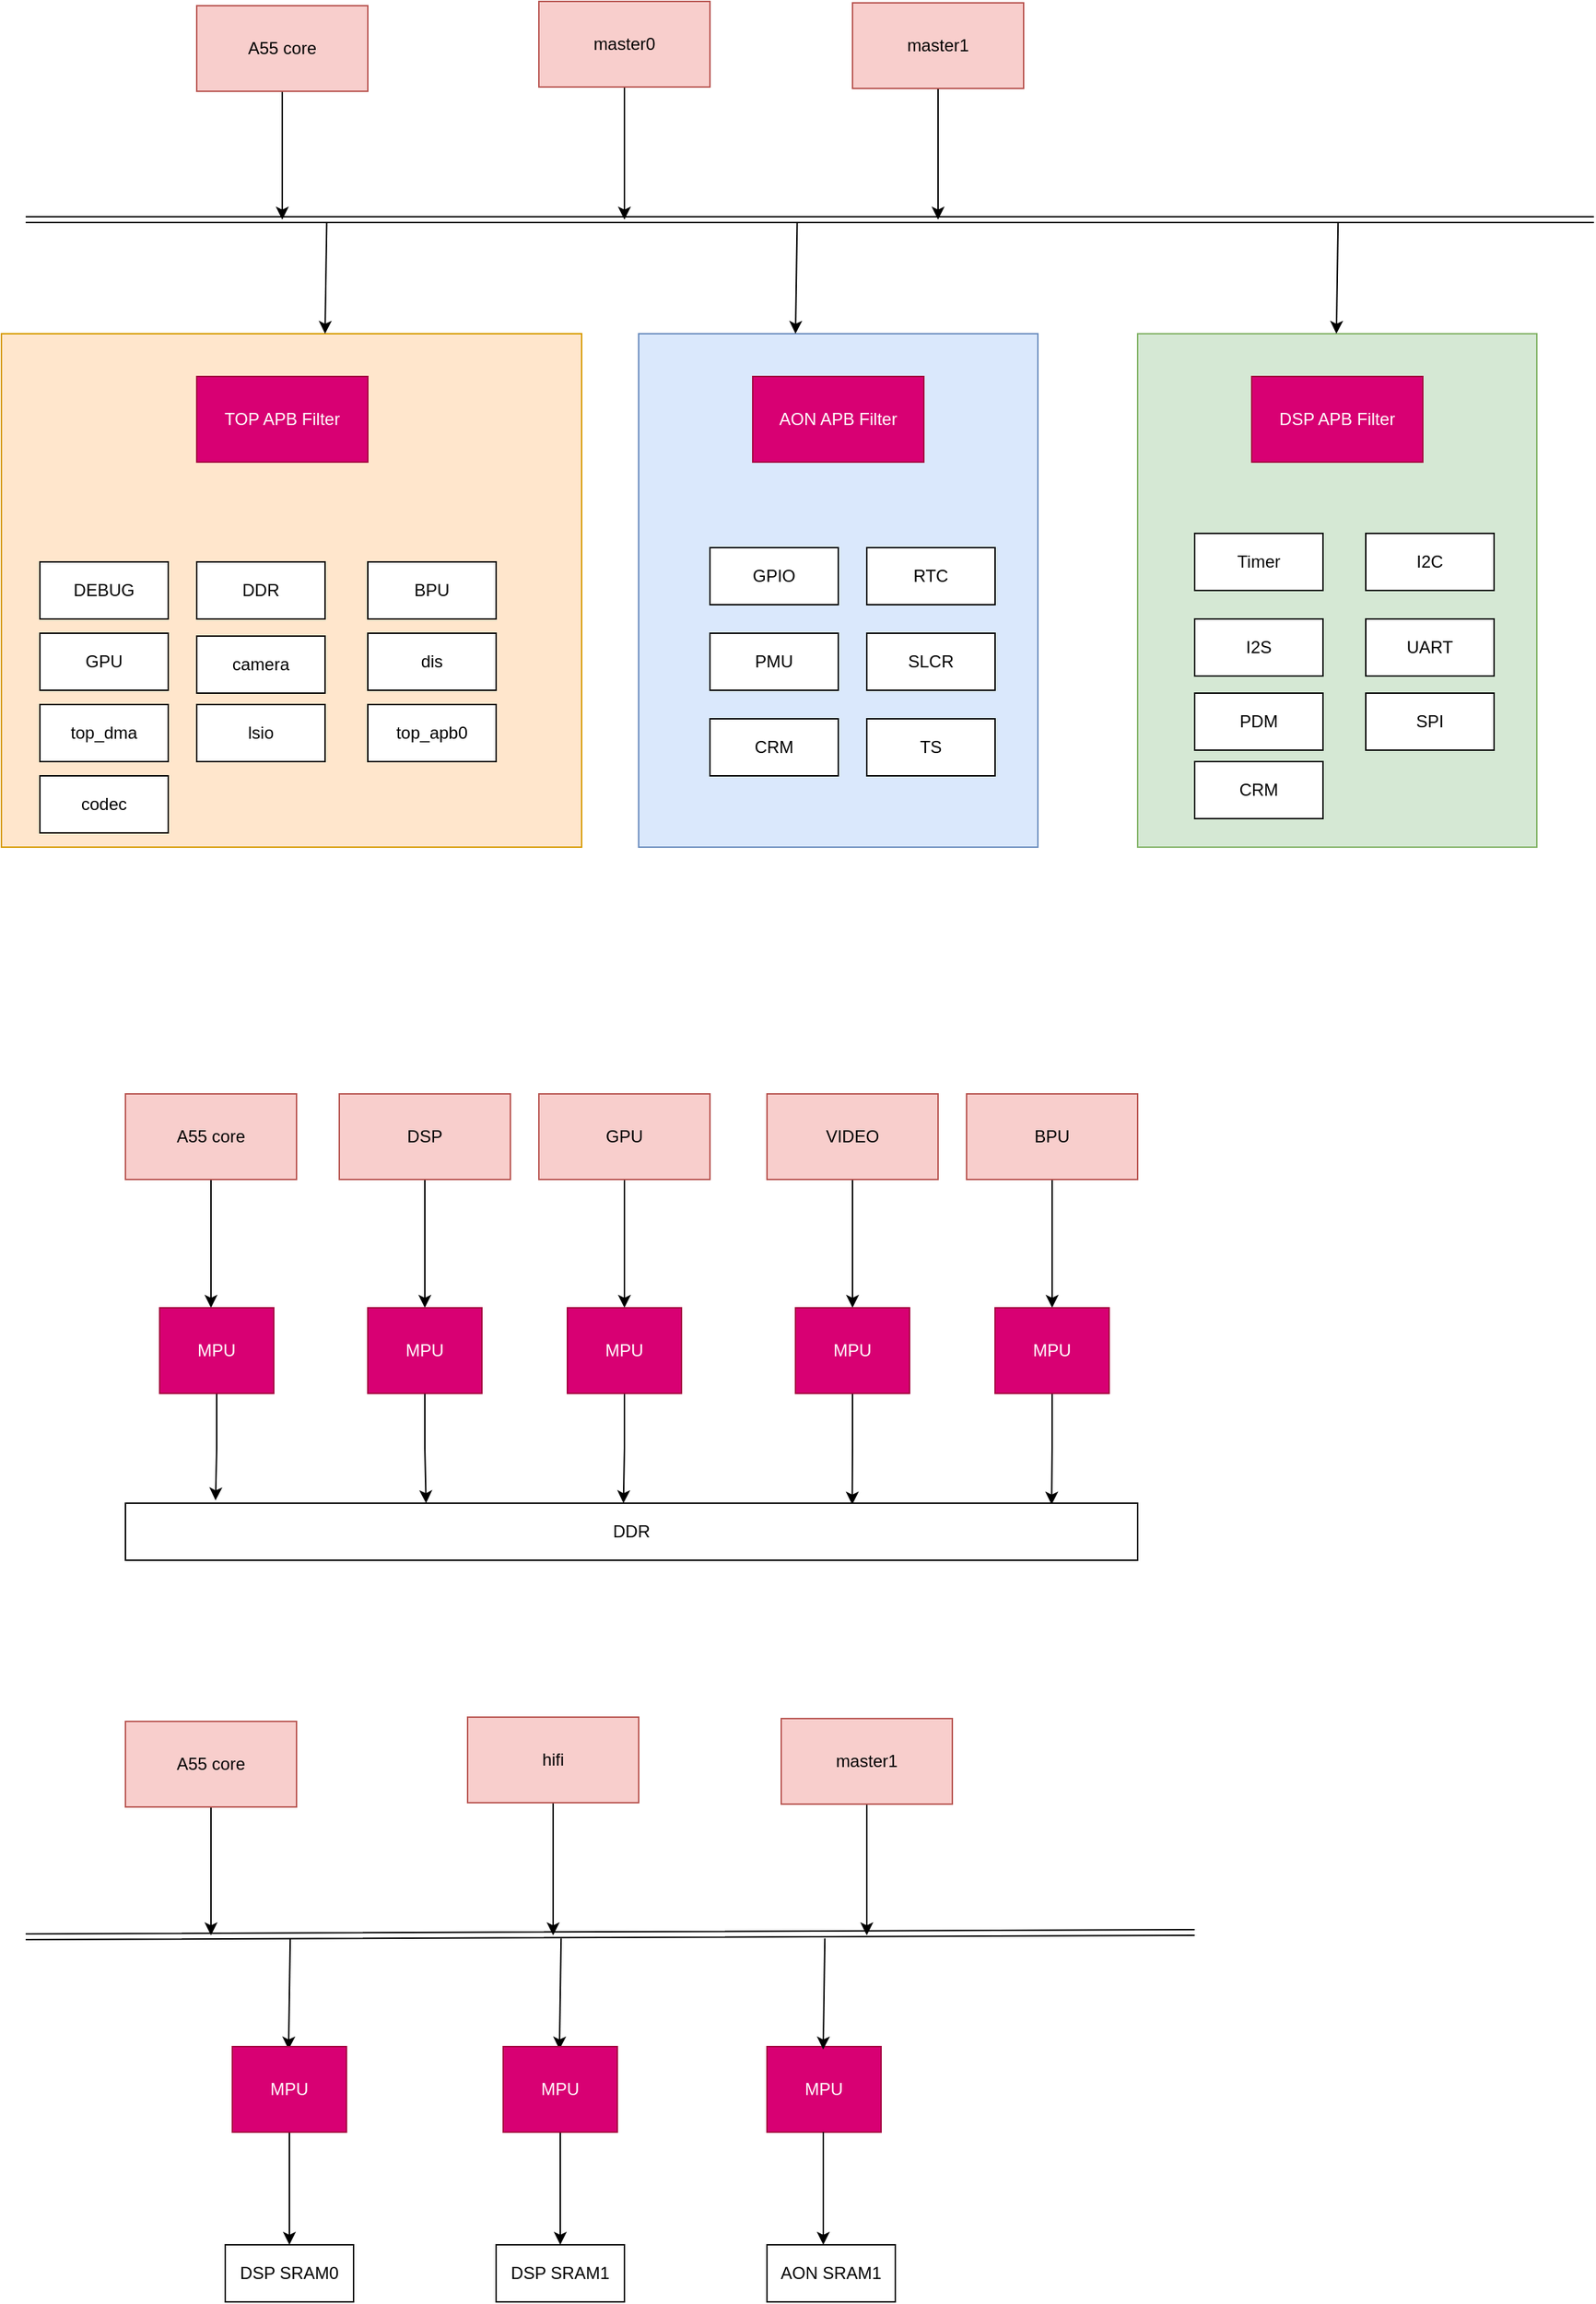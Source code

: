 <mxfile version="22.0.4" type="github" pages="3">
  <diagram name="apb_filter" id="58blpnWMgleNtSX3L4EL">
    <mxGraphModel dx="2095" dy="1192" grid="1" gridSize="10" guides="1" tooltips="1" connect="1" arrows="1" fold="1" page="1" pageScale="1" pageWidth="850" pageHeight="1100" math="0" shadow="0">
      <root>
        <mxCell id="0" />
        <mxCell id="1" parent="0" />
        <mxCell id="4vxmDNCd7WYk_Zc6Y8F2-32" value="" style="rounded=0;whiteSpace=wrap;html=1;fillColor=#d5e8d4;strokeColor=#82b366;" parent="1" vertex="1">
          <mxGeometry x="840" y="360" width="280" height="360" as="geometry" />
        </mxCell>
        <mxCell id="4vxmDNCd7WYk_Zc6Y8F2-25" value="" style="rounded=0;whiteSpace=wrap;html=1;fillColor=#dae8fc;strokeColor=#6c8ebf;" parent="1" vertex="1">
          <mxGeometry x="490" y="360" width="280" height="360" as="geometry" />
        </mxCell>
        <mxCell id="4vxmDNCd7WYk_Zc6Y8F2-21" value="" style="rounded=0;whiteSpace=wrap;html=1;fillColor=#ffe6cc;strokeColor=#d79b00;" parent="1" vertex="1">
          <mxGeometry x="43" y="360" width="407" height="360" as="geometry" />
        </mxCell>
        <mxCell id="4vxmDNCd7WYk_Zc6Y8F2-20" style="edgeStyle=orthogonalEdgeStyle;rounded=0;orthogonalLoop=1;jettySize=auto;html=1;" parent="1" source="4vxmDNCd7WYk_Zc6Y8F2-1" edge="1">
          <mxGeometry relative="1" as="geometry">
            <mxPoint x="240" y="280" as="targetPoint" />
          </mxGeometry>
        </mxCell>
        <mxCell id="4vxmDNCd7WYk_Zc6Y8F2-1" value="A55 core" style="rounded=0;whiteSpace=wrap;html=1;fillColor=#f8cecc;strokeColor=#b85450;" parent="1" vertex="1">
          <mxGeometry x="180" y="130" width="120" height="60" as="geometry" />
        </mxCell>
        <mxCell id="4vxmDNCd7WYk_Zc6Y8F2-23" style="edgeStyle=orthogonalEdgeStyle;rounded=0;orthogonalLoop=1;jettySize=auto;html=1;" parent="1" source="4vxmDNCd7WYk_Zc6Y8F2-2" edge="1">
          <mxGeometry relative="1" as="geometry">
            <mxPoint x="480" y="280" as="targetPoint" />
          </mxGeometry>
        </mxCell>
        <mxCell id="4vxmDNCd7WYk_Zc6Y8F2-2" value="master0" style="rounded=0;whiteSpace=wrap;html=1;fillColor=#f8cecc;strokeColor=#b85450;" parent="1" vertex="1">
          <mxGeometry x="420" y="127" width="120" height="60" as="geometry" />
        </mxCell>
        <mxCell id="4vxmDNCd7WYk_Zc6Y8F2-24" style="edgeStyle=orthogonalEdgeStyle;rounded=0;orthogonalLoop=1;jettySize=auto;html=1;" parent="1" source="4vxmDNCd7WYk_Zc6Y8F2-3" edge="1">
          <mxGeometry relative="1" as="geometry">
            <mxPoint x="700" y="280" as="targetPoint" />
          </mxGeometry>
        </mxCell>
        <mxCell id="4vxmDNCd7WYk_Zc6Y8F2-3" value="master1" style="rounded=0;whiteSpace=wrap;html=1;fillColor=#f8cecc;strokeColor=#b85450;" parent="1" vertex="1">
          <mxGeometry x="640" y="128" width="120" height="60" as="geometry" />
        </mxCell>
        <mxCell id="4vxmDNCd7WYk_Zc6Y8F2-4" value="TOP APB Filter" style="rounded=0;whiteSpace=wrap;html=1;fillColor=#d80073;fontColor=#ffffff;strokeColor=#A50040;" parent="1" vertex="1">
          <mxGeometry x="180" y="390" width="120" height="60" as="geometry" />
        </mxCell>
        <mxCell id="4vxmDNCd7WYk_Zc6Y8F2-5" value="AON APB Filter" style="rounded=0;whiteSpace=wrap;html=1;fillColor=#d80073;fontColor=#ffffff;strokeColor=#A50040;" parent="1" vertex="1">
          <mxGeometry x="570" y="390" width="120" height="60" as="geometry" />
        </mxCell>
        <mxCell id="4vxmDNCd7WYk_Zc6Y8F2-6" value="DSP APB Filter" style="rounded=0;whiteSpace=wrap;html=1;fillColor=#d80073;fontColor=#ffffff;strokeColor=#A50040;" parent="1" vertex="1">
          <mxGeometry x="920" y="390" width="120" height="60" as="geometry" />
        </mxCell>
        <mxCell id="4vxmDNCd7WYk_Zc6Y8F2-7" value="DEBUG" style="rounded=0;whiteSpace=wrap;html=1;" parent="1" vertex="1">
          <mxGeometry x="70" y="520" width="90" height="40" as="geometry" />
        </mxCell>
        <mxCell id="4vxmDNCd7WYk_Zc6Y8F2-8" value="DDR" style="rounded=0;whiteSpace=wrap;html=1;" parent="1" vertex="1">
          <mxGeometry x="180" y="520" width="90" height="40" as="geometry" />
        </mxCell>
        <mxCell id="4vxmDNCd7WYk_Zc6Y8F2-10" value="BPU" style="rounded=0;whiteSpace=wrap;html=1;" parent="1" vertex="1">
          <mxGeometry x="300" y="520" width="90" height="40" as="geometry" />
        </mxCell>
        <mxCell id="4vxmDNCd7WYk_Zc6Y8F2-11" value="codec" style="rounded=0;whiteSpace=wrap;html=1;" parent="1" vertex="1">
          <mxGeometry x="70" y="670" width="90" height="40" as="geometry" />
        </mxCell>
        <mxCell id="4vxmDNCd7WYk_Zc6Y8F2-12" value="GPU" style="rounded=0;whiteSpace=wrap;html=1;" parent="1" vertex="1">
          <mxGeometry x="70" y="570" width="90" height="40" as="geometry" />
        </mxCell>
        <mxCell id="4vxmDNCd7WYk_Zc6Y8F2-13" value="camera" style="rounded=0;whiteSpace=wrap;html=1;" parent="1" vertex="1">
          <mxGeometry x="180" y="572" width="90" height="40" as="geometry" />
        </mxCell>
        <mxCell id="4vxmDNCd7WYk_Zc6Y8F2-15" value="dis" style="rounded=0;whiteSpace=wrap;html=1;" parent="1" vertex="1">
          <mxGeometry x="300" y="570" width="90" height="40" as="geometry" />
        </mxCell>
        <mxCell id="4vxmDNCd7WYk_Zc6Y8F2-16" value="top_apb0" style="rounded=0;whiteSpace=wrap;html=1;" parent="1" vertex="1">
          <mxGeometry x="300" y="620" width="90" height="40" as="geometry" />
        </mxCell>
        <mxCell id="4vxmDNCd7WYk_Zc6Y8F2-17" value="top_dma" style="rounded=0;whiteSpace=wrap;html=1;" parent="1" vertex="1">
          <mxGeometry x="70" y="620" width="90" height="40" as="geometry" />
        </mxCell>
        <mxCell id="4vxmDNCd7WYk_Zc6Y8F2-18" value="lsio" style="rounded=0;whiteSpace=wrap;html=1;" parent="1" vertex="1">
          <mxGeometry x="180" y="620" width="90" height="40" as="geometry" />
        </mxCell>
        <mxCell id="4vxmDNCd7WYk_Zc6Y8F2-19" value="" style="shape=link;html=1;rounded=0;" parent="1" edge="1">
          <mxGeometry width="100" relative="1" as="geometry">
            <mxPoint x="60" y="280" as="sourcePoint" />
            <mxPoint x="1160" y="280" as="targetPoint" />
          </mxGeometry>
        </mxCell>
        <mxCell id="4vxmDNCd7WYk_Zc6Y8F2-22" value="" style="endArrow=classic;html=1;rounded=0;entryX=0.432;entryY=-0.006;entryDx=0;entryDy=0;entryPerimeter=0;" parent="1" edge="1">
          <mxGeometry width="50" height="50" relative="1" as="geometry">
            <mxPoint x="601.18" y="282.16" as="sourcePoint" />
            <mxPoint x="600.004" y="360.0" as="targetPoint" />
          </mxGeometry>
        </mxCell>
        <mxCell id="4vxmDNCd7WYk_Zc6Y8F2-26" value="GPIO" style="rounded=0;whiteSpace=wrap;html=1;" parent="1" vertex="1">
          <mxGeometry x="540" y="510" width="90" height="40" as="geometry" />
        </mxCell>
        <mxCell id="4vxmDNCd7WYk_Zc6Y8F2-27" value="RTC" style="rounded=0;whiteSpace=wrap;html=1;" parent="1" vertex="1">
          <mxGeometry x="650" y="510" width="90" height="40" as="geometry" />
        </mxCell>
        <mxCell id="4vxmDNCd7WYk_Zc6Y8F2-28" value="CRM" style="rounded=0;whiteSpace=wrap;html=1;" parent="1" vertex="1">
          <mxGeometry x="540" y="630" width="90" height="40" as="geometry" />
        </mxCell>
        <mxCell id="4vxmDNCd7WYk_Zc6Y8F2-29" value="PMU" style="rounded=0;whiteSpace=wrap;html=1;" parent="1" vertex="1">
          <mxGeometry x="540" y="570" width="90" height="40" as="geometry" />
        </mxCell>
        <mxCell id="4vxmDNCd7WYk_Zc6Y8F2-30" value="SLCR" style="rounded=0;whiteSpace=wrap;html=1;" parent="1" vertex="1">
          <mxGeometry x="650" y="570" width="90" height="40" as="geometry" />
        </mxCell>
        <mxCell id="4vxmDNCd7WYk_Zc6Y8F2-31" value="TS" style="rounded=0;whiteSpace=wrap;html=1;" parent="1" vertex="1">
          <mxGeometry x="650" y="630" width="90" height="40" as="geometry" />
        </mxCell>
        <mxCell id="4vxmDNCd7WYk_Zc6Y8F2-33" value="Timer" style="rounded=0;whiteSpace=wrap;html=1;" parent="1" vertex="1">
          <mxGeometry x="880" y="500" width="90" height="40" as="geometry" />
        </mxCell>
        <mxCell id="4vxmDNCd7WYk_Zc6Y8F2-34" value="I2C" style="rounded=0;whiteSpace=wrap;html=1;" parent="1" vertex="1">
          <mxGeometry x="1000" y="500" width="90" height="40" as="geometry" />
        </mxCell>
        <mxCell id="4vxmDNCd7WYk_Zc6Y8F2-35" value="I2S" style="rounded=0;whiteSpace=wrap;html=1;" parent="1" vertex="1">
          <mxGeometry x="880" y="560" width="90" height="40" as="geometry" />
        </mxCell>
        <mxCell id="4vxmDNCd7WYk_Zc6Y8F2-37" value="UART" style="rounded=0;whiteSpace=wrap;html=1;" parent="1" vertex="1">
          <mxGeometry x="1000" y="560" width="90" height="40" as="geometry" />
        </mxCell>
        <mxCell id="4vxmDNCd7WYk_Zc6Y8F2-38" value="PDM" style="rounded=0;whiteSpace=wrap;html=1;" parent="1" vertex="1">
          <mxGeometry x="880" y="612" width="90" height="40" as="geometry" />
        </mxCell>
        <mxCell id="4vxmDNCd7WYk_Zc6Y8F2-39" value="SPI" style="rounded=0;whiteSpace=wrap;html=1;" parent="1" vertex="1">
          <mxGeometry x="1000" y="612" width="90" height="40" as="geometry" />
        </mxCell>
        <mxCell id="4vxmDNCd7WYk_Zc6Y8F2-40" value="CRM" style="rounded=0;whiteSpace=wrap;html=1;" parent="1" vertex="1">
          <mxGeometry x="880" y="660" width="90" height="40" as="geometry" />
        </mxCell>
        <mxCell id="4vxmDNCd7WYk_Zc6Y8F2-41" value="" style="endArrow=classic;html=1;rounded=0;entryX=0.432;entryY=-0.006;entryDx=0;entryDy=0;entryPerimeter=0;" parent="1" edge="1">
          <mxGeometry width="50" height="50" relative="1" as="geometry">
            <mxPoint x="271.18" y="282.16" as="sourcePoint" />
            <mxPoint x="270.004" y="360.0" as="targetPoint" />
          </mxGeometry>
        </mxCell>
        <mxCell id="4vxmDNCd7WYk_Zc6Y8F2-42" value="" style="endArrow=classic;html=1;rounded=0;entryX=0.432;entryY=-0.006;entryDx=0;entryDy=0;entryPerimeter=0;" parent="1" edge="1">
          <mxGeometry width="50" height="50" relative="1" as="geometry">
            <mxPoint x="980.59" y="282.16" as="sourcePoint" />
            <mxPoint x="979.414" y="360.0" as="targetPoint" />
          </mxGeometry>
        </mxCell>
        <mxCell id="4vxmDNCd7WYk_Zc6Y8F2-43" style="edgeStyle=orthogonalEdgeStyle;rounded=0;orthogonalLoop=1;jettySize=auto;html=1;" parent="1" source="4vxmDNCd7WYk_Zc6Y8F2-44" edge="1">
          <mxGeometry relative="1" as="geometry">
            <mxPoint x="190" y="1043" as="targetPoint" />
          </mxGeometry>
        </mxCell>
        <mxCell id="4vxmDNCd7WYk_Zc6Y8F2-44" value="A55 core" style="rounded=0;whiteSpace=wrap;html=1;fillColor=#f8cecc;strokeColor=#b85450;" parent="1" vertex="1">
          <mxGeometry x="130" y="893" width="120" height="60" as="geometry" />
        </mxCell>
        <mxCell id="4vxmDNCd7WYk_Zc6Y8F2-45" style="edgeStyle=orthogonalEdgeStyle;rounded=0;orthogonalLoop=1;jettySize=auto;html=1;" parent="1" source="4vxmDNCd7WYk_Zc6Y8F2-46" edge="1">
          <mxGeometry relative="1" as="geometry">
            <mxPoint x="340" y="1043" as="targetPoint" />
          </mxGeometry>
        </mxCell>
        <mxCell id="4vxmDNCd7WYk_Zc6Y8F2-46" value="DSP" style="rounded=0;whiteSpace=wrap;html=1;fillColor=#f8cecc;strokeColor=#b85450;" parent="1" vertex="1">
          <mxGeometry x="280" y="893" width="120" height="60" as="geometry" />
        </mxCell>
        <mxCell id="4vxmDNCd7WYk_Zc6Y8F2-53" style="edgeStyle=orthogonalEdgeStyle;rounded=0;orthogonalLoop=1;jettySize=auto;html=1;" parent="1" source="4vxmDNCd7WYk_Zc6Y8F2-54" edge="1">
          <mxGeometry relative="1" as="geometry">
            <mxPoint x="480" y="1043" as="targetPoint" />
          </mxGeometry>
        </mxCell>
        <mxCell id="4vxmDNCd7WYk_Zc6Y8F2-54" value="GPU" style="rounded=0;whiteSpace=wrap;html=1;fillColor=#f8cecc;strokeColor=#b85450;" parent="1" vertex="1">
          <mxGeometry x="420" y="893" width="120" height="60" as="geometry" />
        </mxCell>
        <mxCell id="4vxmDNCd7WYk_Zc6Y8F2-55" style="edgeStyle=orthogonalEdgeStyle;rounded=0;orthogonalLoop=1;jettySize=auto;html=1;" parent="1" source="4vxmDNCd7WYk_Zc6Y8F2-56" edge="1">
          <mxGeometry relative="1" as="geometry">
            <mxPoint x="640" y="1043" as="targetPoint" />
          </mxGeometry>
        </mxCell>
        <mxCell id="4vxmDNCd7WYk_Zc6Y8F2-56" value="VIDEO" style="rounded=0;whiteSpace=wrap;html=1;fillColor=#f8cecc;strokeColor=#b85450;" parent="1" vertex="1">
          <mxGeometry x="580" y="893" width="120" height="60" as="geometry" />
        </mxCell>
        <mxCell id="4vxmDNCd7WYk_Zc6Y8F2-57" style="edgeStyle=orthogonalEdgeStyle;rounded=0;orthogonalLoop=1;jettySize=auto;html=1;" parent="1" source="4vxmDNCd7WYk_Zc6Y8F2-58" edge="1">
          <mxGeometry relative="1" as="geometry">
            <mxPoint x="780" y="1043" as="targetPoint" />
          </mxGeometry>
        </mxCell>
        <mxCell id="4vxmDNCd7WYk_Zc6Y8F2-58" value="BPU" style="rounded=0;whiteSpace=wrap;html=1;fillColor=#f8cecc;strokeColor=#b85450;" parent="1" vertex="1">
          <mxGeometry x="720" y="893" width="120" height="60" as="geometry" />
        </mxCell>
        <mxCell id="4vxmDNCd7WYk_Zc6Y8F2-66" style="edgeStyle=orthogonalEdgeStyle;rounded=0;orthogonalLoop=1;jettySize=auto;html=1;entryX=0.089;entryY=-0.05;entryDx=0;entryDy=0;entryPerimeter=0;" parent="1" source="4vxmDNCd7WYk_Zc6Y8F2-60" target="4vxmDNCd7WYk_Zc6Y8F2-65" edge="1">
          <mxGeometry relative="1" as="geometry" />
        </mxCell>
        <mxCell id="4vxmDNCd7WYk_Zc6Y8F2-60" value="MPU" style="rounded=0;whiteSpace=wrap;html=1;fillColor=#d80073;fontColor=#ffffff;strokeColor=#A50040;" parent="1" vertex="1">
          <mxGeometry x="154" y="1043" width="80" height="60" as="geometry" />
        </mxCell>
        <mxCell id="4vxmDNCd7WYk_Zc6Y8F2-67" style="edgeStyle=orthogonalEdgeStyle;rounded=0;orthogonalLoop=1;jettySize=auto;html=1;entryX=0.297;entryY=0;entryDx=0;entryDy=0;entryPerimeter=0;" parent="1" source="4vxmDNCd7WYk_Zc6Y8F2-61" target="4vxmDNCd7WYk_Zc6Y8F2-65" edge="1">
          <mxGeometry relative="1" as="geometry" />
        </mxCell>
        <mxCell id="4vxmDNCd7WYk_Zc6Y8F2-61" value="MPU" style="rounded=0;whiteSpace=wrap;html=1;fillColor=#d80073;fontColor=#ffffff;strokeColor=#A50040;" parent="1" vertex="1">
          <mxGeometry x="300" y="1043" width="80" height="60" as="geometry" />
        </mxCell>
        <mxCell id="4vxmDNCd7WYk_Zc6Y8F2-69" style="edgeStyle=orthogonalEdgeStyle;rounded=0;orthogonalLoop=1;jettySize=auto;html=1;entryX=0.492;entryY=0;entryDx=0;entryDy=0;entryPerimeter=0;" parent="1" source="4vxmDNCd7WYk_Zc6Y8F2-62" target="4vxmDNCd7WYk_Zc6Y8F2-65" edge="1">
          <mxGeometry relative="1" as="geometry" />
        </mxCell>
        <mxCell id="4vxmDNCd7WYk_Zc6Y8F2-62" value="MPU" style="rounded=0;whiteSpace=wrap;html=1;fillColor=#d80073;fontColor=#ffffff;strokeColor=#A50040;" parent="1" vertex="1">
          <mxGeometry x="440" y="1043" width="80" height="60" as="geometry" />
        </mxCell>
        <mxCell id="4vxmDNCd7WYk_Zc6Y8F2-70" style="edgeStyle=orthogonalEdgeStyle;rounded=0;orthogonalLoop=1;jettySize=auto;html=1;entryX=0.718;entryY=0.025;entryDx=0;entryDy=0;entryPerimeter=0;" parent="1" source="4vxmDNCd7WYk_Zc6Y8F2-63" target="4vxmDNCd7WYk_Zc6Y8F2-65" edge="1">
          <mxGeometry relative="1" as="geometry" />
        </mxCell>
        <mxCell id="4vxmDNCd7WYk_Zc6Y8F2-63" value="MPU" style="rounded=0;whiteSpace=wrap;html=1;fillColor=#d80073;fontColor=#ffffff;strokeColor=#A50040;" parent="1" vertex="1">
          <mxGeometry x="600" y="1043" width="80" height="60" as="geometry" />
        </mxCell>
        <mxCell id="4vxmDNCd7WYk_Zc6Y8F2-71" style="edgeStyle=orthogonalEdgeStyle;rounded=0;orthogonalLoop=1;jettySize=auto;html=1;entryX=0.915;entryY=0.025;entryDx=0;entryDy=0;entryPerimeter=0;" parent="1" source="4vxmDNCd7WYk_Zc6Y8F2-64" target="4vxmDNCd7WYk_Zc6Y8F2-65" edge="1">
          <mxGeometry relative="1" as="geometry" />
        </mxCell>
        <mxCell id="4vxmDNCd7WYk_Zc6Y8F2-64" value="MPU" style="rounded=0;whiteSpace=wrap;html=1;fillColor=#d80073;fontColor=#ffffff;strokeColor=#A50040;" parent="1" vertex="1">
          <mxGeometry x="740" y="1043" width="80" height="60" as="geometry" />
        </mxCell>
        <mxCell id="4vxmDNCd7WYk_Zc6Y8F2-65" value="DDR" style="rounded=0;whiteSpace=wrap;html=1;" parent="1" vertex="1">
          <mxGeometry x="130" y="1180" width="710" height="40" as="geometry" />
        </mxCell>
        <mxCell id="4vxmDNCd7WYk_Zc6Y8F2-72" style="edgeStyle=orthogonalEdgeStyle;rounded=0;orthogonalLoop=1;jettySize=auto;html=1;" parent="1" source="4vxmDNCd7WYk_Zc6Y8F2-73" edge="1">
          <mxGeometry relative="1" as="geometry">
            <mxPoint x="190" y="1483" as="targetPoint" />
          </mxGeometry>
        </mxCell>
        <mxCell id="4vxmDNCd7WYk_Zc6Y8F2-73" value="A55 core" style="rounded=0;whiteSpace=wrap;html=1;fillColor=#f8cecc;strokeColor=#b85450;" parent="1" vertex="1">
          <mxGeometry x="130" y="1333" width="120" height="60" as="geometry" />
        </mxCell>
        <mxCell id="4vxmDNCd7WYk_Zc6Y8F2-74" style="edgeStyle=orthogonalEdgeStyle;rounded=0;orthogonalLoop=1;jettySize=auto;html=1;" parent="1" source="4vxmDNCd7WYk_Zc6Y8F2-75" edge="1">
          <mxGeometry relative="1" as="geometry">
            <mxPoint x="430" y="1483" as="targetPoint" />
          </mxGeometry>
        </mxCell>
        <mxCell id="4vxmDNCd7WYk_Zc6Y8F2-75" value="hifi" style="rounded=0;whiteSpace=wrap;html=1;fillColor=#f8cecc;strokeColor=#b85450;" parent="1" vertex="1">
          <mxGeometry x="370" y="1330" width="120" height="60" as="geometry" />
        </mxCell>
        <mxCell id="4vxmDNCd7WYk_Zc6Y8F2-76" style="edgeStyle=orthogonalEdgeStyle;rounded=0;orthogonalLoop=1;jettySize=auto;html=1;" parent="1" source="4vxmDNCd7WYk_Zc6Y8F2-77" edge="1">
          <mxGeometry relative="1" as="geometry">
            <mxPoint x="650" y="1483" as="targetPoint" />
          </mxGeometry>
        </mxCell>
        <mxCell id="4vxmDNCd7WYk_Zc6Y8F2-77" value="master1" style="rounded=0;whiteSpace=wrap;html=1;fillColor=#f8cecc;strokeColor=#b85450;" parent="1" vertex="1">
          <mxGeometry x="590" y="1331" width="120" height="60" as="geometry" />
        </mxCell>
        <mxCell id="4vxmDNCd7WYk_Zc6Y8F2-78" value="" style="shape=link;html=1;rounded=0;" parent="1" edge="1">
          <mxGeometry width="100" relative="1" as="geometry">
            <mxPoint x="60" y="1484" as="sourcePoint" />
            <mxPoint x="880" y="1481" as="targetPoint" />
          </mxGeometry>
        </mxCell>
        <mxCell id="4vxmDNCd7WYk_Zc6Y8F2-79" value="" style="endArrow=classic;html=1;rounded=0;entryX=0.432;entryY=-0.006;entryDx=0;entryDy=0;entryPerimeter=0;" parent="1" edge="1">
          <mxGeometry width="50" height="50" relative="1" as="geometry">
            <mxPoint x="245.59" y="1485.16" as="sourcePoint" />
            <mxPoint x="244.414" y="1563" as="targetPoint" />
          </mxGeometry>
        </mxCell>
        <mxCell id="4vxmDNCd7WYk_Zc6Y8F2-84" style="edgeStyle=orthogonalEdgeStyle;rounded=0;orthogonalLoop=1;jettySize=auto;html=1;entryX=0.5;entryY=0;entryDx=0;entryDy=0;" parent="1" source="4vxmDNCd7WYk_Zc6Y8F2-82" target="4vxmDNCd7WYk_Zc6Y8F2-83" edge="1">
          <mxGeometry relative="1" as="geometry" />
        </mxCell>
        <mxCell id="4vxmDNCd7WYk_Zc6Y8F2-82" value="MPU" style="rounded=0;whiteSpace=wrap;html=1;fillColor=#d80073;fontColor=#ffffff;strokeColor=#A50040;" parent="1" vertex="1">
          <mxGeometry x="205" y="1561" width="80" height="60" as="geometry" />
        </mxCell>
        <mxCell id="4vxmDNCd7WYk_Zc6Y8F2-83" value="DSP SRAM0" style="rounded=0;whiteSpace=wrap;html=1;" parent="1" vertex="1">
          <mxGeometry x="200" y="1700" width="90" height="40" as="geometry" />
        </mxCell>
        <mxCell id="4vxmDNCd7WYk_Zc6Y8F2-85" value="" style="endArrow=classic;html=1;rounded=0;entryX=0.432;entryY=-0.006;entryDx=0;entryDy=0;entryPerimeter=0;" parent="1" edge="1">
          <mxGeometry width="50" height="50" relative="1" as="geometry">
            <mxPoint x="435.59" y="1485.16" as="sourcePoint" />
            <mxPoint x="434.414" y="1563" as="targetPoint" />
          </mxGeometry>
        </mxCell>
        <mxCell id="4vxmDNCd7WYk_Zc6Y8F2-86" style="edgeStyle=orthogonalEdgeStyle;rounded=0;orthogonalLoop=1;jettySize=auto;html=1;entryX=0.5;entryY=0;entryDx=0;entryDy=0;" parent="1" source="4vxmDNCd7WYk_Zc6Y8F2-87" target="4vxmDNCd7WYk_Zc6Y8F2-88" edge="1">
          <mxGeometry relative="1" as="geometry" />
        </mxCell>
        <mxCell id="4vxmDNCd7WYk_Zc6Y8F2-87" value="MPU" style="rounded=0;whiteSpace=wrap;html=1;fillColor=#d80073;fontColor=#ffffff;strokeColor=#A50040;" parent="1" vertex="1">
          <mxGeometry x="395" y="1561" width="80" height="60" as="geometry" />
        </mxCell>
        <mxCell id="4vxmDNCd7WYk_Zc6Y8F2-88" value="DSP SRAM1" style="rounded=0;whiteSpace=wrap;html=1;" parent="1" vertex="1">
          <mxGeometry x="390" y="1700" width="90" height="40" as="geometry" />
        </mxCell>
        <mxCell id="4vxmDNCd7WYk_Zc6Y8F2-89" value="AON SRAM1" style="rounded=0;whiteSpace=wrap;html=1;" parent="1" vertex="1">
          <mxGeometry x="580" y="1700" width="90" height="40" as="geometry" />
        </mxCell>
        <mxCell id="4vxmDNCd7WYk_Zc6Y8F2-90" value="MPU" style="rounded=0;whiteSpace=wrap;html=1;fillColor=#d80073;fontColor=#ffffff;strokeColor=#A50040;" parent="1" vertex="1">
          <mxGeometry x="580" y="1561" width="80" height="60" as="geometry" />
        </mxCell>
        <mxCell id="4vxmDNCd7WYk_Zc6Y8F2-91" value="" style="endArrow=classic;html=1;rounded=0;entryX=0.432;entryY=-0.006;entryDx=0;entryDy=0;entryPerimeter=0;" parent="1" edge="1">
          <mxGeometry width="50" height="50" relative="1" as="geometry">
            <mxPoint x="620.59" y="1485.16" as="sourcePoint" />
            <mxPoint x="619.414" y="1563" as="targetPoint" />
          </mxGeometry>
        </mxCell>
        <mxCell id="4vxmDNCd7WYk_Zc6Y8F2-92" style="edgeStyle=orthogonalEdgeStyle;rounded=0;orthogonalLoop=1;jettySize=auto;html=1;entryX=0.5;entryY=0;entryDx=0;entryDy=0;" parent="1" edge="1">
          <mxGeometry relative="1" as="geometry">
            <mxPoint x="619.5" y="1621" as="sourcePoint" />
            <mxPoint x="619.5" y="1700" as="targetPoint" />
          </mxGeometry>
        </mxCell>
      </root>
    </mxGraphModel>
  </diagram>
  <diagram id="v-ZkczYPxCpT55Gb7uUg" name="trustzone">
    <mxGraphModel dx="1362" dy="775" grid="1" gridSize="10" guides="1" tooltips="1" connect="1" arrows="1" fold="1" page="1" pageScale="1" pageWidth="850" pageHeight="1100" math="0" shadow="0">
      <root>
        <mxCell id="0" />
        <mxCell id="1" parent="0" />
        <mxCell id="npOM2Fw-0HigowxrzgYa-4" value="" style="rounded=0;whiteSpace=wrap;html=1;fillColor=#dae8fc;strokeColor=#6c8ebf;" vertex="1" parent="1">
          <mxGeometry x="670" y="452" width="230" height="238" as="geometry" />
        </mxCell>
        <mxCell id="npOM2Fw-0HigowxrzgYa-1" value="" style="rounded=0;whiteSpace=wrap;html=1;fillColor=#dae8fc;strokeColor=#6c8ebf;" vertex="1" parent="1">
          <mxGeometry x="320" y="465" width="140" height="170" as="geometry" />
        </mxCell>
        <mxCell id="I8zJlpNpGm9pEHI8esg6-4" style="edgeStyle=orthogonalEdgeStyle;rounded=0;orthogonalLoop=1;jettySize=auto;html=1;" edge="1" parent="1" source="I8zJlpNpGm9pEHI8esg6-5">
          <mxGeometry relative="1" as="geometry">
            <mxPoint x="240" y="280" as="targetPoint" />
          </mxGeometry>
        </mxCell>
        <mxCell id="I8zJlpNpGm9pEHI8esg6-5" value="A55 core" style="rounded=0;whiteSpace=wrap;html=1;fillColor=#f8cecc;strokeColor=#b85450;" vertex="1" parent="1">
          <mxGeometry x="180" y="130" width="120" height="60" as="geometry" />
        </mxCell>
        <mxCell id="I8zJlpNpGm9pEHI8esg6-6" style="edgeStyle=orthogonalEdgeStyle;rounded=0;orthogonalLoop=1;jettySize=auto;html=1;" edge="1" parent="1" source="I8zJlpNpGm9pEHI8esg6-7">
          <mxGeometry relative="1" as="geometry">
            <mxPoint x="480" y="280" as="targetPoint" />
          </mxGeometry>
        </mxCell>
        <mxCell id="I8zJlpNpGm9pEHI8esg6-7" value="BPU" style="rounded=0;whiteSpace=wrap;html=1;fillColor=#f8cecc;strokeColor=#b85450;" vertex="1" parent="1">
          <mxGeometry x="420" y="127" width="120" height="60" as="geometry" />
        </mxCell>
        <mxCell id="I8zJlpNpGm9pEHI8esg6-8" style="edgeStyle=orthogonalEdgeStyle;rounded=0;orthogonalLoop=1;jettySize=auto;html=1;" edge="1" parent="1" source="I8zJlpNpGm9pEHI8esg6-9">
          <mxGeometry relative="1" as="geometry">
            <mxPoint x="700" y="280" as="targetPoint" />
          </mxGeometry>
        </mxCell>
        <mxCell id="I8zJlpNpGm9pEHI8esg6-9" value="MASTER xxx&amp;nbsp;" style="rounded=0;whiteSpace=wrap;html=1;fillColor=#f8cecc;strokeColor=#b85450;" vertex="1" parent="1">
          <mxGeometry x="640" y="128" width="120" height="60" as="geometry" />
        </mxCell>
        <mxCell id="npOM2Fw-0HigowxrzgYa-3" style="edgeStyle=orthogonalEdgeStyle;rounded=0;orthogonalLoop=1;jettySize=auto;html=1;entryX=0;entryY=0.5;entryDx=0;entryDy=0;" edge="1" parent="1" source="I8zJlpNpGm9pEHI8esg6-10" target="npOM2Fw-0HigowxrzgYa-1">
          <mxGeometry relative="1" as="geometry" />
        </mxCell>
        <mxCell id="I8zJlpNpGm9pEHI8esg6-10" value="MPU" style="rounded=0;whiteSpace=wrap;html=1;fillColor=#d80073;fontColor=#ffffff;strokeColor=#A50040;" vertex="1" parent="1">
          <mxGeometry x="220" y="360" width="120" height="60" as="geometry" />
        </mxCell>
        <mxCell id="npOM2Fw-0HigowxrzgYa-5" style="edgeStyle=orthogonalEdgeStyle;rounded=0;orthogonalLoop=1;jettySize=auto;html=1;entryX=0;entryY=0.5;entryDx=0;entryDy=0;" edge="1" parent="1" source="I8zJlpNpGm9pEHI8esg6-11" target="npOM2Fw-0HigowxrzgYa-4">
          <mxGeometry relative="1" as="geometry" />
        </mxCell>
        <mxCell id="I8zJlpNpGm9pEHI8esg6-11" value="APB Filter" style="rounded=0;whiteSpace=wrap;html=1;fillColor=#d80073;fontColor=#ffffff;strokeColor=#A50040;" vertex="1" parent="1">
          <mxGeometry x="550" y="360" width="120" height="60" as="geometry" />
        </mxCell>
        <mxCell id="I8zJlpNpGm9pEHI8esg6-23" value="" style="shape=link;html=1;rounded=0;" edge="1" parent="1">
          <mxGeometry width="100" relative="1" as="geometry">
            <mxPoint x="60" y="280" as="sourcePoint" />
            <mxPoint x="950" y="280" as="targetPoint" />
          </mxGeometry>
        </mxCell>
        <mxCell id="I8zJlpNpGm9pEHI8esg6-25" value="DDR" style="rounded=0;whiteSpace=wrap;html=1;" vertex="1" parent="1">
          <mxGeometry x="340" y="505" width="90" height="40" as="geometry" />
        </mxCell>
        <mxCell id="I8zJlpNpGm9pEHI8esg6-28" value="SRAM" style="rounded=0;whiteSpace=wrap;html=1;" vertex="1" parent="1">
          <mxGeometry x="340" y="565" width="90" height="40" as="geometry" />
        </mxCell>
        <mxCell id="I8zJlpNpGm9pEHI8esg6-31" value="Timer" style="rounded=0;whiteSpace=wrap;html=1;" vertex="1" parent="1">
          <mxGeometry x="680" y="470" width="90" height="40" as="geometry" />
        </mxCell>
        <mxCell id="I8zJlpNpGm9pEHI8esg6-32" value="I2C" style="rounded=0;whiteSpace=wrap;html=1;" vertex="1" parent="1">
          <mxGeometry x="800" y="470" width="90" height="40" as="geometry" />
        </mxCell>
        <mxCell id="I8zJlpNpGm9pEHI8esg6-33" value="I2S" style="rounded=0;whiteSpace=wrap;html=1;" vertex="1" parent="1">
          <mxGeometry x="680" y="530" width="90" height="40" as="geometry" />
        </mxCell>
        <mxCell id="I8zJlpNpGm9pEHI8esg6-34" value="UART" style="rounded=0;whiteSpace=wrap;html=1;" vertex="1" parent="1">
          <mxGeometry x="800" y="530" width="90" height="40" as="geometry" />
        </mxCell>
        <mxCell id="I8zJlpNpGm9pEHI8esg6-35" value="PDM" style="rounded=0;whiteSpace=wrap;html=1;" vertex="1" parent="1">
          <mxGeometry x="680" y="582" width="90" height="40" as="geometry" />
        </mxCell>
        <mxCell id="I8zJlpNpGm9pEHI8esg6-36" value="SPI" style="rounded=0;whiteSpace=wrap;html=1;" vertex="1" parent="1">
          <mxGeometry x="800" y="582" width="90" height="40" as="geometry" />
        </mxCell>
        <mxCell id="I8zJlpNpGm9pEHI8esg6-37" value="CRM" style="rounded=0;whiteSpace=wrap;html=1;" vertex="1" parent="1">
          <mxGeometry x="680" y="630" width="90" height="40" as="geometry" />
        </mxCell>
        <mxCell id="I8zJlpNpGm9pEHI8esg6-39" value="" style="endArrow=classic;html=1;rounded=0;entryX=0.432;entryY=-0.006;entryDx=0;entryDy=0;entryPerimeter=0;" edge="1" parent="1">
          <mxGeometry width="50" height="50" relative="1" as="geometry">
            <mxPoint x="610.59" y="282.16" as="sourcePoint" />
            <mxPoint x="609.414" y="360.0" as="targetPoint" />
          </mxGeometry>
        </mxCell>
        <mxCell id="I8zJlpNpGm9pEHI8esg6-42" value="xxx" style="rounded=0;whiteSpace=wrap;html=1;" vertex="1" parent="1">
          <mxGeometry x="800" y="630" width="90" height="40" as="geometry" />
        </mxCell>
        <mxCell id="I8zJlpNpGm9pEHI8esg6-43" value="ns = 0/1" style="text;html=1;align=center;verticalAlign=middle;resizable=0;points=[];autosize=1;strokeColor=none;fillColor=none;" vertex="1" parent="1">
          <mxGeometry x="605" y="308" width="70" height="30" as="geometry" />
        </mxCell>
        <mxCell id="FuXmmTR0TRuMAp33xxZw-1" value="" style="endArrow=classic;html=1;rounded=0;entryX=0.432;entryY=-0.006;entryDx=0;entryDy=0;entryPerimeter=0;" edge="1" parent="1">
          <mxGeometry width="50" height="50" relative="1" as="geometry">
            <mxPoint x="275.59" y="284.08" as="sourcePoint" />
            <mxPoint x="274.414" y="361.92" as="targetPoint" />
          </mxGeometry>
        </mxCell>
        <mxCell id="FuXmmTR0TRuMAp33xxZw-2" value="ns = 0/1&lt;br&gt;user id = xxx" style="text;html=1;align=center;verticalAlign=middle;resizable=0;points=[];autosize=1;strokeColor=none;fillColor=none;" vertex="1" parent="1">
          <mxGeometry x="275" y="303" width="90" height="40" as="geometry" />
        </mxCell>
      </root>
    </mxGraphModel>
  </diagram>
  <diagram id="yiYqTQORMnOy13vzP2Ge" name="Page-3">
    <mxGraphModel dx="1362" dy="775" grid="1" gridSize="10" guides="1" tooltips="1" connect="1" arrows="1" fold="1" page="1" pageScale="1" pageWidth="850" pageHeight="1100" math="0" shadow="0">
      <root>
        <mxCell id="0" />
        <mxCell id="1" parent="0" />
        <mxCell id="n8lMgxcBmaTUAQPIZqyK-7" style="edgeStyle=orthogonalEdgeStyle;rounded=0;orthogonalLoop=1;jettySize=auto;html=1;" edge="1" parent="1" source="n8lMgxcBmaTUAQPIZqyK-1" target="n8lMgxcBmaTUAQPIZqyK-2">
          <mxGeometry relative="1" as="geometry" />
        </mxCell>
        <mxCell id="n8lMgxcBmaTUAQPIZqyK-1" value="kernel code" style="rounded=0;whiteSpace=wrap;html=1;" vertex="1" parent="1">
          <mxGeometry x="170" y="220" width="120" height="60" as="geometry" />
        </mxCell>
        <mxCell id="n8lMgxcBmaTUAQPIZqyK-2" value="Iamge" style="rounded=0;whiteSpace=wrap;html=1;" vertex="1" parent="1">
          <mxGeometry x="400" y="220" width="120" height="60" as="geometry" />
        </mxCell>
        <mxCell id="n8lMgxcBmaTUAQPIZqyK-8" style="edgeStyle=orthogonalEdgeStyle;rounded=0;orthogonalLoop=1;jettySize=auto;html=1;entryX=0;entryY=0.5;entryDx=0;entryDy=0;" edge="1" parent="1" source="n8lMgxcBmaTUAQPIZqyK-3" target="n8lMgxcBmaTUAQPIZqyK-4">
          <mxGeometry relative="1" as="geometry" />
        </mxCell>
        <mxCell id="n8lMgxcBmaTUAQPIZqyK-3" value="DTS" style="rounded=0;whiteSpace=wrap;html=1;" vertex="1" parent="1">
          <mxGeometry x="170" y="340" width="120" height="60" as="geometry" />
        </mxCell>
        <mxCell id="n8lMgxcBmaTUAQPIZqyK-4" value="DTB" style="rounded=0;whiteSpace=wrap;html=1;" vertex="1" parent="1">
          <mxGeometry x="400" y="340" width="120" height="60" as="geometry" />
        </mxCell>
        <mxCell id="n8lMgxcBmaTUAQPIZqyK-5" value="ITS" style="rounded=0;whiteSpace=wrap;html=1;" vertex="1" parent="1">
          <mxGeometry x="400" y="100" width="120" height="60" as="geometry" />
        </mxCell>
        <mxCell id="n8lMgxcBmaTUAQPIZqyK-6" value="ITB" style="rounded=0;whiteSpace=wrap;html=1;" vertex="1" parent="1">
          <mxGeometry x="650" y="220" width="120" height="60" as="geometry" />
        </mxCell>
        <mxCell id="n8lMgxcBmaTUAQPIZqyK-10" style="edgeStyle=orthogonalEdgeStyle;rounded=0;orthogonalLoop=1;jettySize=auto;html=1;entryX=0;entryY=0.5;entryDx=0;entryDy=0;" edge="1" parent="1" source="n8lMgxcBmaTUAQPIZqyK-9" target="n8lMgxcBmaTUAQPIZqyK-6">
          <mxGeometry relative="1" as="geometry" />
        </mxCell>
        <mxCell id="n8lMgxcBmaTUAQPIZqyK-9" value="" style="shape=curlyBracket;whiteSpace=wrap;html=1;rounded=1;flipH=1;labelPosition=right;verticalLabelPosition=middle;align=left;verticalAlign=middle;" vertex="1" parent="1">
          <mxGeometry x="530" y="100" width="20" height="300" as="geometry" />
        </mxCell>
      </root>
    </mxGraphModel>
  </diagram>
</mxfile>
